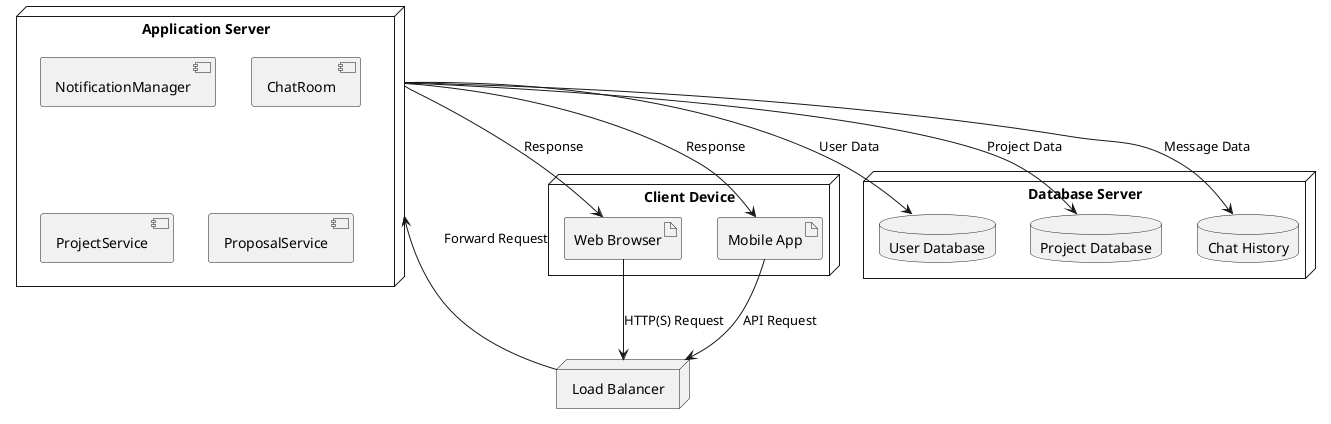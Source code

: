 @startuml

top to bottom direction

node "Client Device" {
    artifact "Web Browser"
    artifact "Mobile App"
}

node "Load Balancer" 

node "Application Server" {
    component "NotificationManager"
    component "ChatRoom"
    component "ProjectService"
    component "ProposalService"
}

node "Database Server" {
    database "User Database"
    database "Project Database"
    database "Chat History"
}

"Web Browser" --> "Load Balancer" : HTTP(S) Request
"Mobile App" --> "Load Balancer" : API Request
"Load Balancer" --> "Application Server" : Forward Request
"Application Server" --> "User Database" : User Data
"Application Server" --> "Project Database" : Project Data
"Application Server" --> "Chat History" : Message Data
"Application Server" --> "Web Browser" : Response
"Application Server" --> "Mobile App" : Response

@enduml
